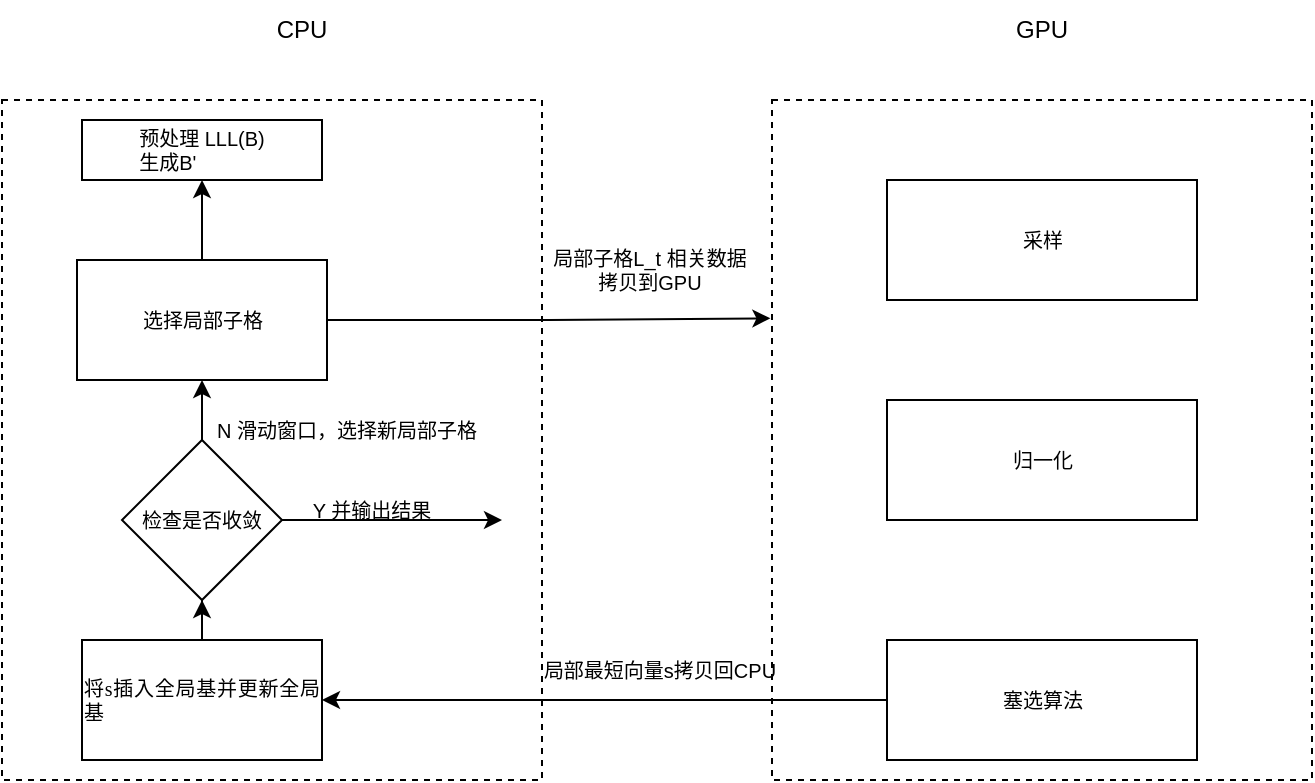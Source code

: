 <mxfile version="28.2.8">
  <diagram name="第 1 页" id="9k6dMcIdAG3Kusr-Nmy2">
    <mxGraphModel dx="1327" dy="742" grid="1" gridSize="10" guides="1" tooltips="1" connect="1" arrows="1" fold="1" page="1" pageScale="1" pageWidth="827" pageHeight="1169" math="0" shadow="0">
      <root>
        <mxCell id="0" />
        <mxCell id="1" parent="0" />
        <mxCell id="pSkjFyqJZUuYjwacfrpm-37" value="" style="rounded=0;whiteSpace=wrap;html=1;dashed=1;fontSize=10;" vertex="1" parent="1">
          <mxGeometry x="90" y="180" width="270" height="340" as="geometry" />
        </mxCell>
        <mxCell id="pSkjFyqJZUuYjwacfrpm-14" value="" style="rounded=0;whiteSpace=wrap;html=1;dashed=1;fontSize=10;" vertex="1" parent="1">
          <mxGeometry x="475" y="180" width="270" height="340" as="geometry" />
        </mxCell>
        <mxCell id="pSkjFyqJZUuYjwacfrpm-4" value="CPU" style="text;html=1;whiteSpace=wrap;strokeColor=none;fillColor=none;align=center;verticalAlign=middle;rounded=0;" vertex="1" parent="1">
          <mxGeometry x="210" y="130" width="60" height="30" as="geometry" />
        </mxCell>
        <mxCell id="pSkjFyqJZUuYjwacfrpm-5" value="GPU" style="text;html=1;whiteSpace=wrap;strokeColor=none;fillColor=none;align=center;verticalAlign=middle;rounded=0;" vertex="1" parent="1">
          <mxGeometry x="580" y="130" width="60" height="30" as="geometry" />
        </mxCell>
        <mxCell id="pSkjFyqJZUuYjwacfrpm-6" value="&lt;div style=&quot;text-align: start;&quot;&gt;&lt;span style=&quot;background-color: transparent; color: light-dark(rgb(0, 0, 0), rgb(255, 255, 255));&quot;&gt;&lt;font&gt;预处理 LLL(B)&lt;/font&gt;&lt;/span&gt;&lt;/div&gt;&lt;div style=&quot;text-align: start;&quot;&gt;&lt;span style=&quot;background-color: transparent; color: light-dark(rgb(0, 0, 0), rgb(255, 255, 255));&quot;&gt;&lt;font&gt;生成B&#39;&lt;/font&gt;&lt;/span&gt;&lt;/div&gt;" style="rounded=0;whiteSpace=wrap;html=1;fontSize=10;" vertex="1" parent="1">
          <mxGeometry x="130" y="190" width="120" height="30" as="geometry" />
        </mxCell>
        <mxCell id="pSkjFyqJZUuYjwacfrpm-17" value="" style="edgeStyle=orthogonalEdgeStyle;rounded=0;orthogonalLoop=1;jettySize=auto;html=1;entryX=-0.003;entryY=0.321;entryDx=0;entryDy=0;entryPerimeter=0;fontSize=10;" edge="1" parent="1" source="pSkjFyqJZUuYjwacfrpm-8" target="pSkjFyqJZUuYjwacfrpm-14">
          <mxGeometry relative="1" as="geometry">
            <mxPoint x="470" y="290" as="targetPoint" />
          </mxGeometry>
        </mxCell>
        <mxCell id="pSkjFyqJZUuYjwacfrpm-26" value="" style="edgeStyle=orthogonalEdgeStyle;rounded=0;orthogonalLoop=1;jettySize=auto;html=1;" edge="1" parent="1" source="pSkjFyqJZUuYjwacfrpm-8" target="pSkjFyqJZUuYjwacfrpm-6">
          <mxGeometry relative="1" as="geometry" />
        </mxCell>
        <mxCell id="pSkjFyqJZUuYjwacfrpm-8" value="&lt;div style=&quot;text-align: start;&quot;&gt;&lt;span style=&quot;background-color: transparent;&quot;&gt;&lt;font&gt;选择局部子格&lt;/font&gt;&lt;/span&gt;&lt;/div&gt;" style="rounded=0;whiteSpace=wrap;html=1;fontSize=10;" vertex="1" parent="1">
          <mxGeometry x="127.5" y="260" width="125" height="60" as="geometry" />
        </mxCell>
        <mxCell id="pSkjFyqJZUuYjwacfrpm-9" value="采样" style="rounded=0;whiteSpace=wrap;html=1;fontSize=10;" vertex="1" parent="1">
          <mxGeometry x="532.5" y="220" width="155" height="60" as="geometry" />
        </mxCell>
        <mxCell id="pSkjFyqJZUuYjwacfrpm-10" value="归一化" style="rounded=0;whiteSpace=wrap;html=1;fontSize=10;" vertex="1" parent="1">
          <mxGeometry x="532.5" y="330" width="155" height="60" as="geometry" />
        </mxCell>
        <mxCell id="pSkjFyqJZUuYjwacfrpm-11" value="塞选算法" style="rounded=0;whiteSpace=wrap;html=1;fontSize=10;" vertex="1" parent="1">
          <mxGeometry x="532.5" y="450" width="155" height="60" as="geometry" />
        </mxCell>
        <mxCell id="pSkjFyqJZUuYjwacfrpm-18" value="局部子格L_t 相关数据&lt;div&gt;拷贝到GPU&lt;/div&gt;" style="text;html=1;whiteSpace=wrap;strokeColor=none;fillColor=none;align=center;verticalAlign=middle;rounded=0;fontSize=10;" vertex="1" parent="1">
          <mxGeometry x="334" y="250" width="160" height="30" as="geometry" />
        </mxCell>
        <mxCell id="pSkjFyqJZUuYjwacfrpm-23" value="" style="edgeStyle=orthogonalEdgeStyle;rounded=0;orthogonalLoop=1;jettySize=auto;html=1;entryX=1;entryY=0.5;entryDx=0;entryDy=0;fontSize=10;" edge="1" parent="1" source="pSkjFyqJZUuYjwacfrpm-11" target="pSkjFyqJZUuYjwacfrpm-25">
          <mxGeometry relative="1" as="geometry">
            <mxPoint x="340" y="449.96" as="targetPoint" />
          </mxGeometry>
        </mxCell>
        <mxCell id="pSkjFyqJZUuYjwacfrpm-29" value="" style="edgeStyle=orthogonalEdgeStyle;rounded=0;orthogonalLoop=1;jettySize=auto;html=1;" edge="1" parent="1" source="pSkjFyqJZUuYjwacfrpm-25" target="pSkjFyqJZUuYjwacfrpm-28">
          <mxGeometry relative="1" as="geometry" />
        </mxCell>
        <mxCell id="pSkjFyqJZUuYjwacfrpm-25" value="&lt;div style=&quot;text-align: start;&quot;&gt;&lt;p style=&quot;margin: 0pt 0pt 0.0pt; text-align: justify; font-family: &amp;quot;Times New Roman&amp;quot;;&quot; class=&quot;MsoNormal&quot;&gt;&lt;font style=&quot;font-size: 10px;&quot;&gt;将s插入全局基并更新全局基&lt;/font&gt;&lt;/p&gt;&lt;/div&gt;" style="rounded=0;whiteSpace=wrap;html=1;fontSize=10;" vertex="1" parent="1">
          <mxGeometry x="130" y="450" width="120" height="60" as="geometry" />
        </mxCell>
        <mxCell id="pSkjFyqJZUuYjwacfrpm-30" value="" style="edgeStyle=orthogonalEdgeStyle;rounded=0;orthogonalLoop=1;jettySize=auto;html=1;" edge="1" parent="1" source="pSkjFyqJZUuYjwacfrpm-28">
          <mxGeometry relative="1" as="geometry">
            <mxPoint x="340" y="390" as="targetPoint" />
            <Array as="points">
              <mxPoint x="280" y="390" />
              <mxPoint x="280" y="390" />
            </Array>
          </mxGeometry>
        </mxCell>
        <mxCell id="pSkjFyqJZUuYjwacfrpm-31" value="" style="edgeStyle=orthogonalEdgeStyle;rounded=0;orthogonalLoop=1;jettySize=auto;html=1;" edge="1" parent="1" source="pSkjFyqJZUuYjwacfrpm-28" target="pSkjFyqJZUuYjwacfrpm-8">
          <mxGeometry relative="1" as="geometry" />
        </mxCell>
        <mxCell id="pSkjFyqJZUuYjwacfrpm-28" value="检查是否收敛" style="rhombus;whiteSpace=wrap;html=1;fontSize=10;rounded=0;" vertex="1" parent="1">
          <mxGeometry x="150" y="350" width="80" height="80" as="geometry" />
        </mxCell>
        <mxCell id="pSkjFyqJZUuYjwacfrpm-32" value="&lt;font style=&quot;font-size: 10px;&quot;&gt;Y 并输出结果&lt;/font&gt;" style="text;html=1;whiteSpace=wrap;strokeColor=none;fillColor=none;align=center;verticalAlign=middle;rounded=0;" vertex="1" parent="1">
          <mxGeometry x="220" y="370" width="110" height="30" as="geometry" />
        </mxCell>
        <mxCell id="pSkjFyqJZUuYjwacfrpm-35" value="&lt;font style=&quot;font-size: 10px;&quot;&gt;N 滑动窗口，选择新局部子格&lt;/font&gt;" style="text;html=1;whiteSpace=wrap;strokeColor=none;fillColor=none;align=center;verticalAlign=middle;rounded=0;" vertex="1" parent="1">
          <mxGeometry x="195" y="330" width="135" height="30" as="geometry" />
        </mxCell>
        <mxCell id="pSkjFyqJZUuYjwacfrpm-36" value="局部最短向量s拷贝回CPU" style="text;html=1;whiteSpace=wrap;strokeColor=none;fillColor=none;align=center;verticalAlign=middle;rounded=0;fontSize=10;" vertex="1" parent="1">
          <mxGeometry x="344" y="450" width="150" height="30" as="geometry" />
        </mxCell>
      </root>
    </mxGraphModel>
  </diagram>
</mxfile>
